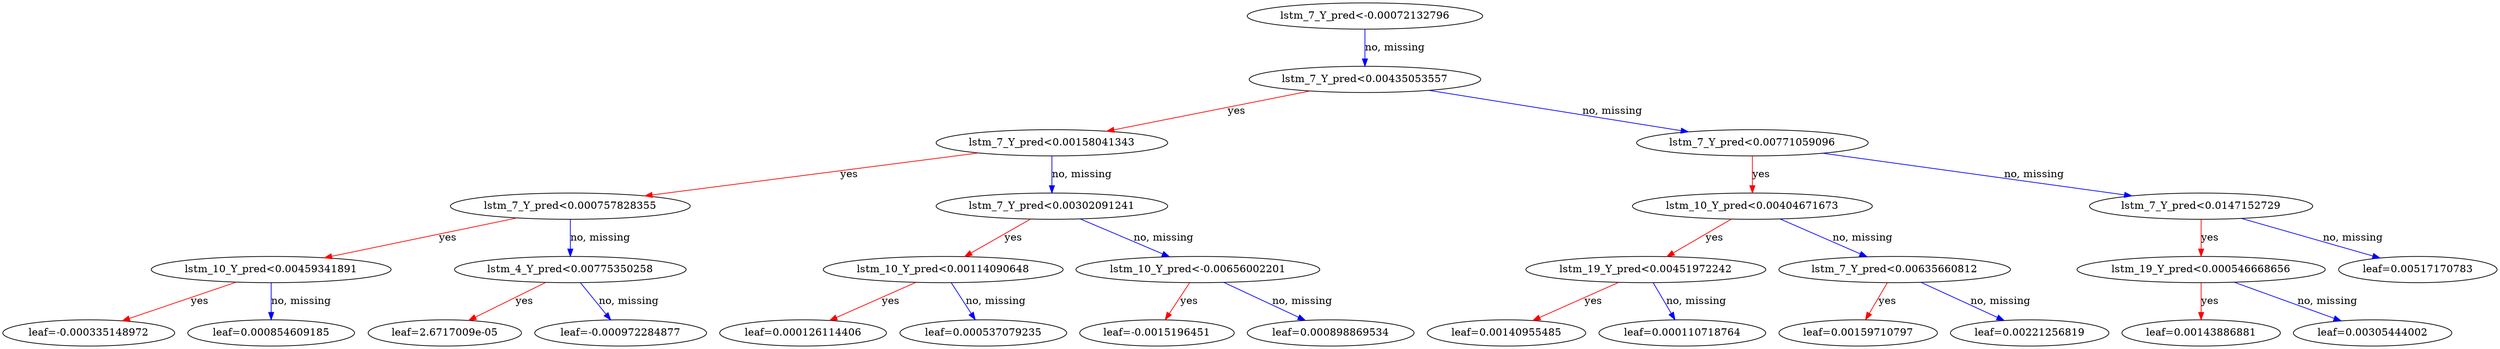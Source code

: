 digraph cluster_s2 {
	graph [rankdir=TB];
	0	[label="lstm_7_Y_pred<-0.00072132796"];
	2	[label="lstm_7_Y_pred<0.00435053557"];
	0 -> 2	[color="#0000FF",
		label="no, missing"];
	5	[label="lstm_7_Y_pred<0.00158041343"];
	2 -> 5	[color="#FF0000",
		label=yes];
	6	[label="lstm_7_Y_pred<0.00771059096"];
	2 -> 6	[color="#0000FF",
		label="no, missing"];
	11	[label="lstm_7_Y_pred<0.000757828355"];
	5 -> 11	[color="#FF0000",
		label=yes];
	12	[label="lstm_7_Y_pred<0.00302091241"];
	5 -> 12	[color="#0000FF",
		label="no, missing"];
	13	[label="lstm_10_Y_pred<0.00404671673"];
	6 -> 13	[color="#FF0000",
		label=yes];
	14	[label="lstm_7_Y_pred<0.0147152729"];
	6 -> 14	[color="#0000FF",
		label="no, missing"];
	23	[label="lstm_10_Y_pred<0.00459341891"];
	11 -> 23	[color="#FF0000",
		label=yes];
	24	[label="lstm_4_Y_pred<0.00775350258"];
	11 -> 24	[color="#0000FF",
		label="no, missing"];
	25	[label="lstm_10_Y_pred<0.00114090648"];
	12 -> 25	[color="#FF0000",
		label=yes];
	26	[label="lstm_10_Y_pred<-0.00656002201"];
	12 -> 26	[color="#0000FF",
		label="no, missing"];
	41	[label="leaf=-0.000335148972"];
	23 -> 41	[color="#FF0000",
		label=yes];
	42	[label="leaf=0.000854609185"];
	23 -> 42	[color="#0000FF",
		label="no, missing"];
	43	[label="leaf=2.6717009e-05"];
	24 -> 43	[color="#FF0000",
		label=yes];
	44	[label="leaf=-0.000972284877"];
	24 -> 44	[color="#0000FF",
		label="no, missing"];
	45	[label="leaf=0.000126114406"];
	25 -> 45	[color="#FF0000",
		label=yes];
	46	[label="leaf=0.000537079235"];
	25 -> 46	[color="#0000FF",
		label="no, missing"];
	47	[label="leaf=-0.0015196451"];
	26 -> 47	[color="#FF0000",
		label=yes];
	48	[label="leaf=0.000898869534"];
	26 -> 48	[color="#0000FF",
		label="no, missing"];
	27	[label="lstm_19_Y_pred<0.00451972242"];
	13 -> 27	[color="#FF0000",
		label=yes];
	28	[label="lstm_7_Y_pred<0.00635660812"];
	13 -> 28	[color="#0000FF",
		label="no, missing"];
	29	[label="lstm_19_Y_pred<0.000546668656"];
	14 -> 29	[color="#FF0000",
		label=yes];
	30	[label="leaf=0.00517170783"];
	14 -> 30	[color="#0000FF",
		label="no, missing"];
	49	[label="leaf=0.00140955485"];
	27 -> 49	[color="#FF0000",
		label=yes];
	50	[label="leaf=0.000110718764"];
	27 -> 50	[color="#0000FF",
		label="no, missing"];
	51	[label="leaf=0.00159710797"];
	28 -> 51	[color="#FF0000",
		label=yes];
	52	[label="leaf=0.00221256819"];
	28 -> 52	[color="#0000FF",
		label="no, missing"];
	53	[label="leaf=0.00143886881"];
	29 -> 53	[color="#FF0000",
		label=yes];
	54	[label="leaf=0.00305444002"];
	29 -> 54	[color="#0000FF",
		label="no, missing"];
}
